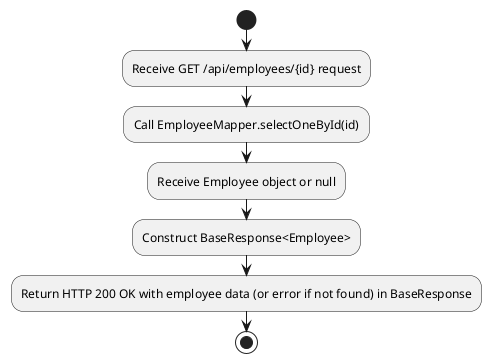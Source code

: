 @startuml
start
:Receive GET /api/employees/{id} request;
:Call EmployeeMapper.selectOneById(id);
:Receive Employee object or null;
:Construct BaseResponse<Employee>;
:Return HTTP 200 OK with employee data (or error if not found) in BaseResponse;
stop
@enduml
